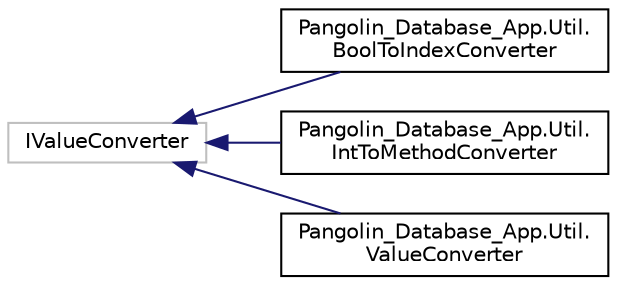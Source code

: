 digraph "Graphical Class Hierarchy"
{
 // LATEX_PDF_SIZE
  edge [fontname="Helvetica",fontsize="10",labelfontname="Helvetica",labelfontsize="10"];
  node [fontname="Helvetica",fontsize="10",shape=record];
  rankdir="LR";
  Node63 [label="IValueConverter",height=0.2,width=0.4,color="grey75", fillcolor="white", style="filled",tooltip=" "];
  Node63 -> Node0 [dir="back",color="midnightblue",fontsize="10",style="solid",fontname="Helvetica"];
  Node0 [label="Pangolin_Database_App.Util.\lBoolToIndexConverter",height=0.2,width=0.4,color="black", fillcolor="white", style="filled",URL="$class_pangolin___database___app_1_1_util_1_1_bool_to_index_converter.html",tooltip="Converts index to bool and back for combobox (yes, no)"];
  Node63 -> Node65 [dir="back",color="midnightblue",fontsize="10",style="solid",fontname="Helvetica"];
  Node65 [label="Pangolin_Database_App.Util.\lIntToMethodConverter",height=0.2,width=0.4,color="black", fillcolor="white", style="filled",URL="$class_pangolin___database___app_1_1_util_1_1_int_to_method_converter.html",tooltip="Used in vet treatment to convert bit mask to vet treatment method"];
  Node63 -> Node66 [dir="back",color="midnightblue",fontsize="10",style="solid",fontname="Helvetica"];
  Node66 [label="Pangolin_Database_App.Util.\lValueConverter",height=0.2,width=0.4,color="black", fillcolor="white", style="filled",URL="$class_pangolin___database___app_1_1_util_1_1_value_converter.html",tooltip=" "];
}
